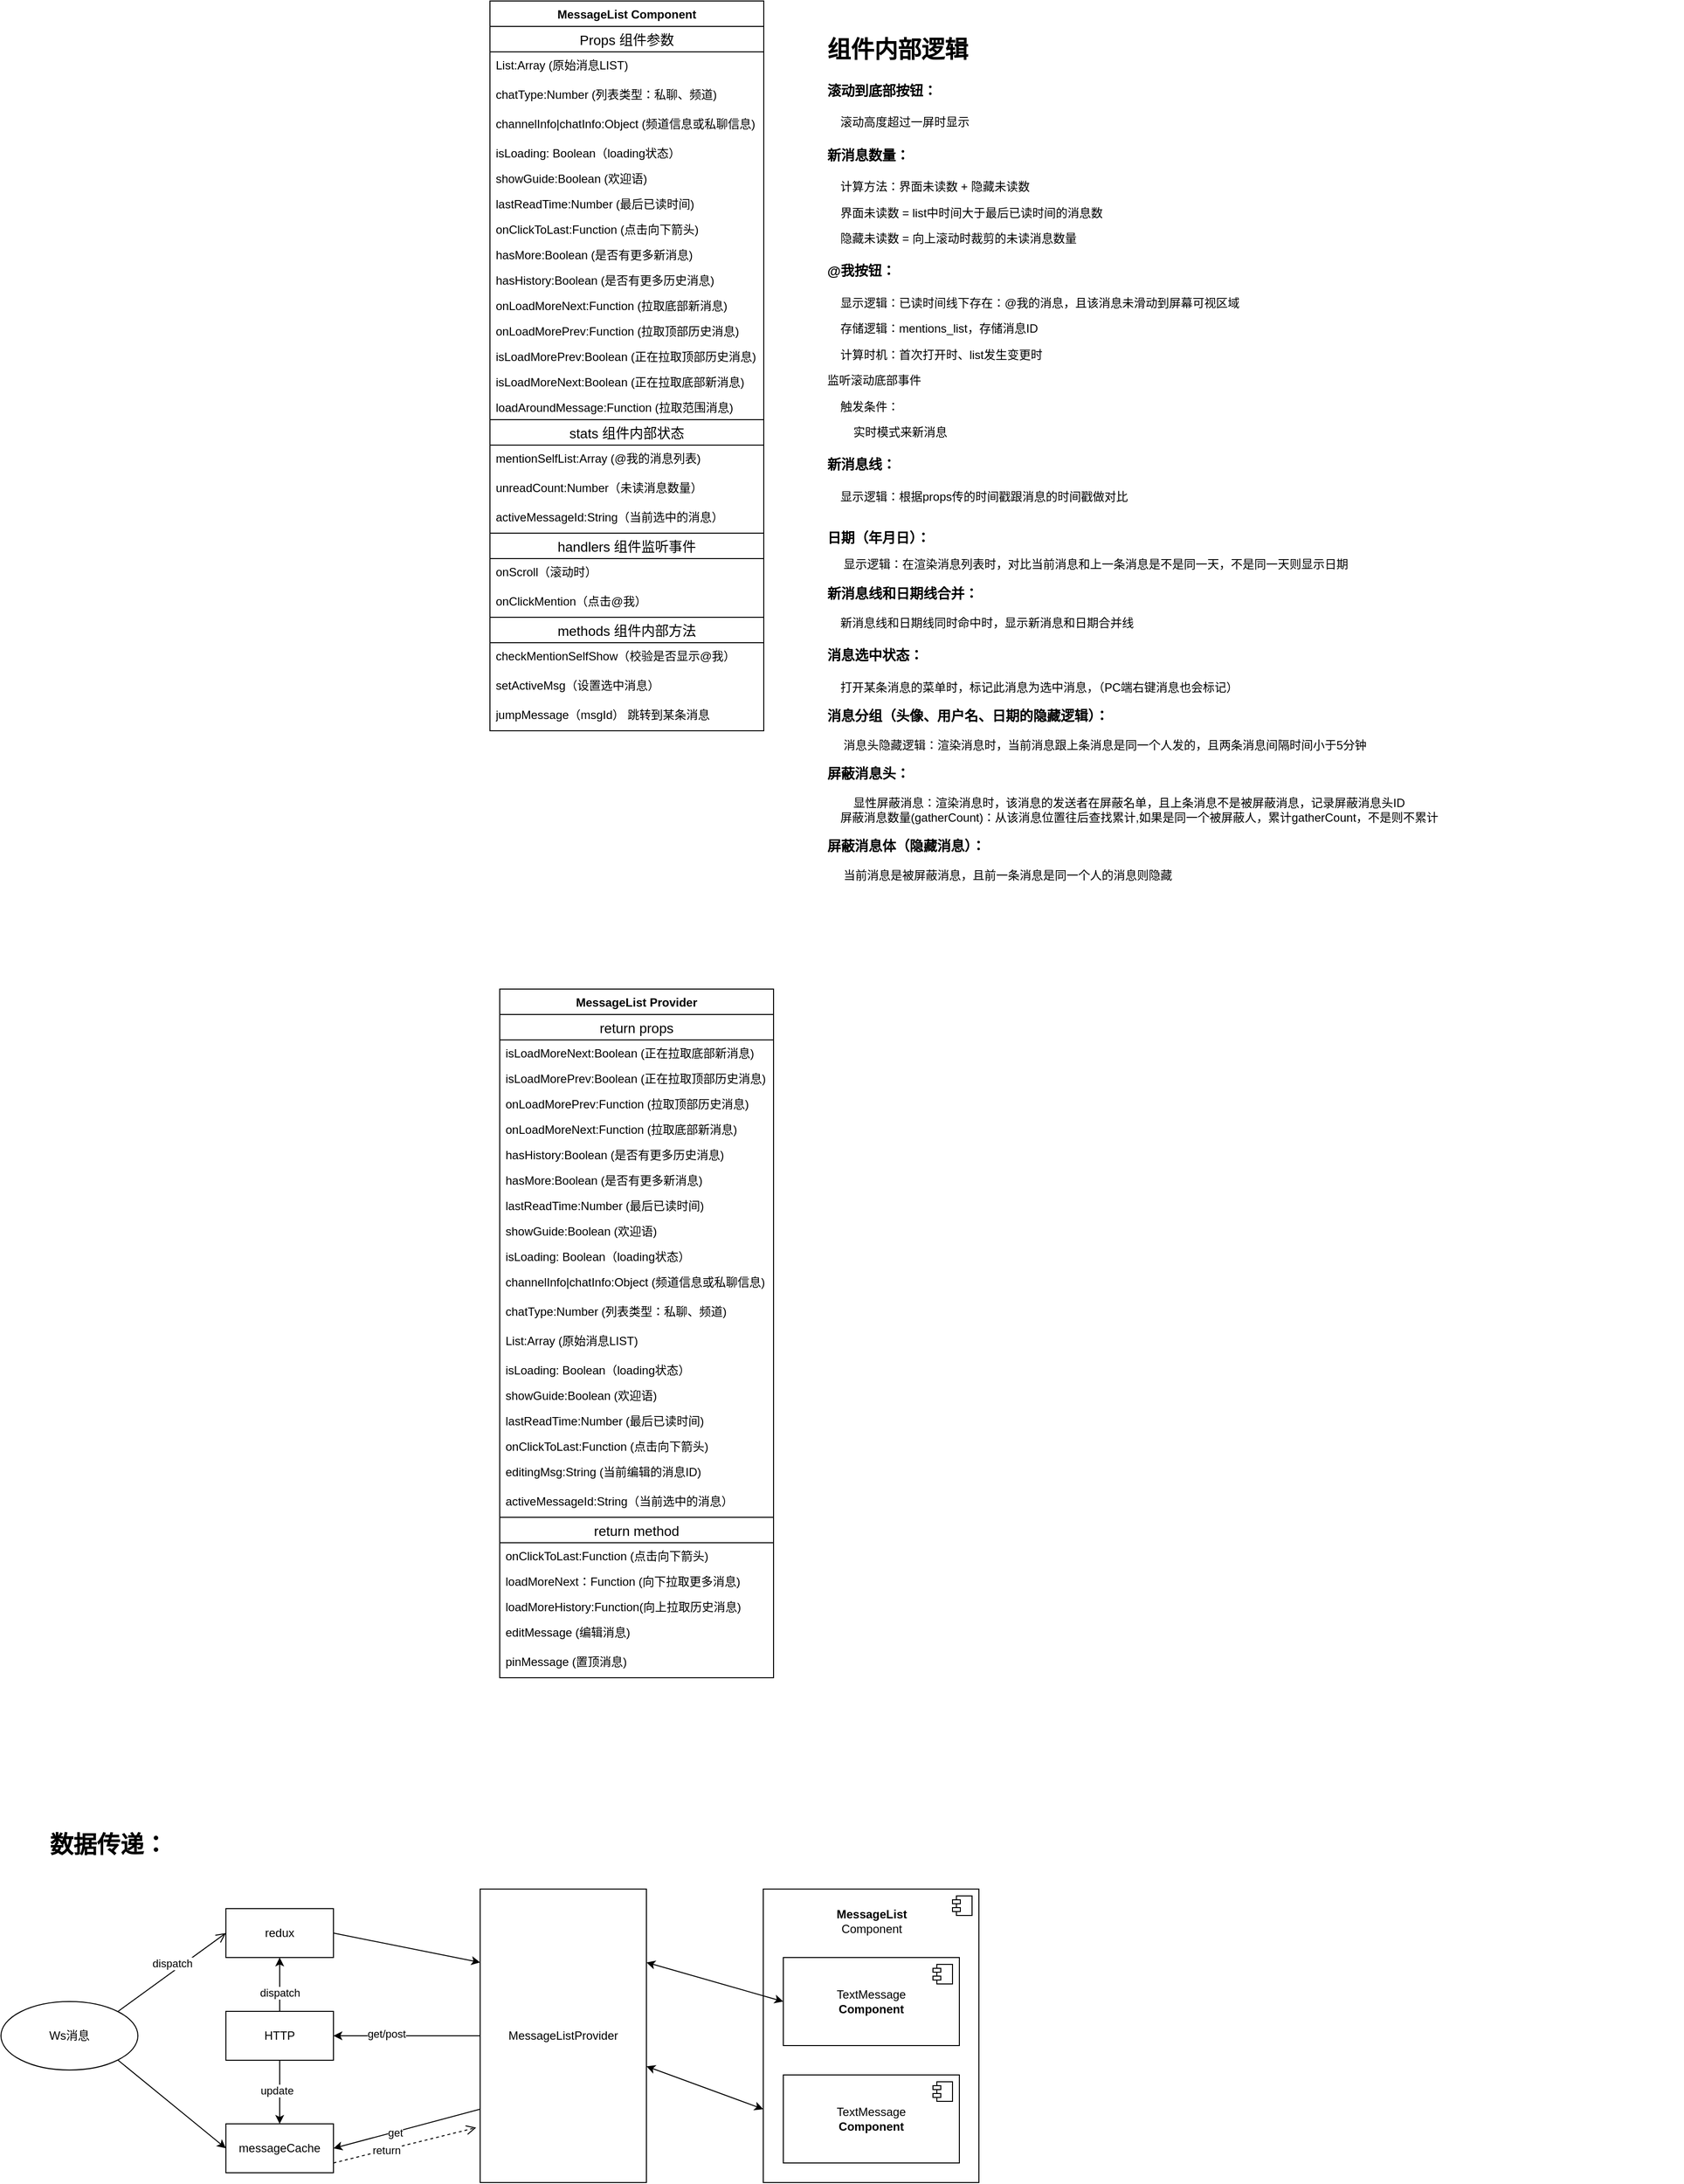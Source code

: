 <mxfile version="23.1.6" type="github">
  <diagram name="第 1 页" id="f7INJ1mIibgS1OLAGRGq">
    <mxGraphModel dx="1740" dy="461" grid="1" gridSize="10" guides="1" tooltips="1" connect="1" arrows="1" fold="1" page="1" pageScale="1" pageWidth="827" pageHeight="1169" math="0" shadow="0">
      <root>
        <mxCell id="0" />
        <mxCell id="1" parent="0" />
        <mxCell id="w1ZklpOtE93hVU6Mlt67-7" value="MessageList Component" style="swimlane;fontStyle=1;align=center;verticalAlign=top;childLayout=stackLayout;horizontal=1;startSize=26;horizontalStack=0;resizeParent=1;resizeParentMax=0;resizeLast=0;collapsible=1;marginBottom=0;whiteSpace=wrap;html=1;" vertex="1" parent="1">
          <mxGeometry x="320" y="90" width="280" height="746" as="geometry" />
        </mxCell>
        <mxCell id="w1ZklpOtE93hVU6Mlt67-15" value="Props 组件参数" style="swimlane;fontStyle=0;childLayout=stackLayout;horizontal=1;startSize=26;horizontalStack=0;resizeParent=1;resizeParentMax=0;resizeLast=0;collapsible=1;marginBottom=0;align=center;fontSize=14;" vertex="1" parent="w1ZklpOtE93hVU6Mlt67-7">
          <mxGeometry y="26" width="280" height="402" as="geometry" />
        </mxCell>
        <mxCell id="w1ZklpOtE93hVU6Mlt67-16" value="List:Array (原始消息LIST)" style="text;strokeColor=none;fillColor=none;spacingLeft=4;spacingRight=4;overflow=hidden;rotatable=0;points=[[0,0.5],[1,0.5]];portConstraint=eastwest;fontSize=12;whiteSpace=wrap;html=1;" vertex="1" parent="w1ZklpOtE93hVU6Mlt67-15">
          <mxGeometry y="26" width="280" height="30" as="geometry" />
        </mxCell>
        <mxCell id="w1ZklpOtE93hVU6Mlt67-60" value="chatType:Number (列表类型：私聊、频道)" style="text;strokeColor=none;fillColor=none;spacingLeft=4;spacingRight=4;overflow=hidden;rotatable=0;points=[[0,0.5],[1,0.5]];portConstraint=eastwest;fontSize=12;whiteSpace=wrap;html=1;" vertex="1" parent="w1ZklpOtE93hVU6Mlt67-15">
          <mxGeometry y="56" width="280" height="30" as="geometry" />
        </mxCell>
        <mxCell id="w1ZklpOtE93hVU6Mlt67-61" value="channelInfo|chatInfo:Object (频道信息或私聊信息)" style="text;strokeColor=none;fillColor=none;spacingLeft=4;spacingRight=4;overflow=hidden;rotatable=0;points=[[0,0.5],[1,0.5]];portConstraint=eastwest;fontSize=12;whiteSpace=wrap;html=1;" vertex="1" parent="w1ZklpOtE93hVU6Mlt67-15">
          <mxGeometry y="86" width="280" height="30" as="geometry" />
        </mxCell>
        <mxCell id="w1ZklpOtE93hVU6Mlt67-11" value="isLoading: Boolean（loading状态）" style="text;strokeColor=none;fillColor=none;align=left;verticalAlign=top;spacingLeft=4;spacingRight=4;overflow=hidden;rotatable=0;points=[[0,0.5],[1,0.5]];portConstraint=eastwest;whiteSpace=wrap;html=1;" vertex="1" parent="w1ZklpOtE93hVU6Mlt67-15">
          <mxGeometry y="116" width="280" height="26" as="geometry" />
        </mxCell>
        <mxCell id="w1ZklpOtE93hVU6Mlt67-27" value="showGuide:Boolean (欢迎语)" style="text;strokeColor=none;fillColor=none;align=left;verticalAlign=top;spacingLeft=4;spacingRight=4;overflow=hidden;rotatable=0;points=[[0,0.5],[1,0.5]];portConstraint=eastwest;whiteSpace=wrap;html=1;" vertex="1" parent="w1ZklpOtE93hVU6Mlt67-15">
          <mxGeometry y="142" width="280" height="26" as="geometry" />
        </mxCell>
        <mxCell id="w1ZklpOtE93hVU6Mlt67-31" value="lastReadTime:Number (最后已读时间)" style="text;strokeColor=none;fillColor=none;align=left;verticalAlign=top;spacingLeft=4;spacingRight=4;overflow=hidden;rotatable=0;points=[[0,0.5],[1,0.5]];portConstraint=eastwest;whiteSpace=wrap;html=1;" vertex="1" parent="w1ZklpOtE93hVU6Mlt67-15">
          <mxGeometry y="168" width="280" height="26" as="geometry" />
        </mxCell>
        <mxCell id="w1ZklpOtE93hVU6Mlt67-28" value="onClickToLast:Function (点击向下箭头)" style="text;strokeColor=none;fillColor=none;align=left;verticalAlign=top;spacingLeft=4;spacingRight=4;overflow=hidden;rotatable=0;points=[[0,0.5],[1,0.5]];portConstraint=eastwest;whiteSpace=wrap;html=1;" vertex="1" parent="w1ZklpOtE93hVU6Mlt67-15">
          <mxGeometry y="194" width="280" height="26" as="geometry" />
        </mxCell>
        <mxCell id="w1ZklpOtE93hVU6Mlt67-50" value="hasMore:Boolean (是否有更多新消息)" style="text;strokeColor=none;fillColor=none;align=left;verticalAlign=top;spacingLeft=4;spacingRight=4;overflow=hidden;rotatable=0;points=[[0,0.5],[1,0.5]];portConstraint=eastwest;whiteSpace=wrap;html=1;" vertex="1" parent="w1ZklpOtE93hVU6Mlt67-15">
          <mxGeometry y="220" width="280" height="26" as="geometry" />
        </mxCell>
        <mxCell id="w1ZklpOtE93hVU6Mlt67-49" value="hasHistory:Boolean (是否有更多历史消息)" style="text;strokeColor=none;fillColor=none;align=left;verticalAlign=top;spacingLeft=4;spacingRight=4;overflow=hidden;rotatable=0;points=[[0,0.5],[1,0.5]];portConstraint=eastwest;whiteSpace=wrap;html=1;" vertex="1" parent="w1ZklpOtE93hVU6Mlt67-15">
          <mxGeometry y="246" width="280" height="26" as="geometry" />
        </mxCell>
        <mxCell id="w1ZklpOtE93hVU6Mlt67-52" value="onLoadMoreNext:Function (拉取底部新消息)" style="text;strokeColor=none;fillColor=none;align=left;verticalAlign=top;spacingLeft=4;spacingRight=4;overflow=hidden;rotatable=0;points=[[0,0.5],[1,0.5]];portConstraint=eastwest;whiteSpace=wrap;html=1;" vertex="1" parent="w1ZklpOtE93hVU6Mlt67-15">
          <mxGeometry y="272" width="280" height="26" as="geometry" />
        </mxCell>
        <mxCell id="w1ZklpOtE93hVU6Mlt67-51" value="onLoadMorePrev:Function (拉取顶部历史消息)" style="text;strokeColor=none;fillColor=none;align=left;verticalAlign=top;spacingLeft=4;spacingRight=4;overflow=hidden;rotatable=0;points=[[0,0.5],[1,0.5]];portConstraint=eastwest;whiteSpace=wrap;html=1;" vertex="1" parent="w1ZklpOtE93hVU6Mlt67-15">
          <mxGeometry y="298" width="280" height="26" as="geometry" />
        </mxCell>
        <mxCell id="w1ZklpOtE93hVU6Mlt67-53" value="isLoadMorePrev:Boolean (正在拉取顶部历史消息)" style="text;strokeColor=none;fillColor=none;align=left;verticalAlign=top;spacingLeft=4;spacingRight=4;overflow=hidden;rotatable=0;points=[[0,0.5],[1,0.5]];portConstraint=eastwest;whiteSpace=wrap;html=1;" vertex="1" parent="w1ZklpOtE93hVU6Mlt67-15">
          <mxGeometry y="324" width="280" height="26" as="geometry" />
        </mxCell>
        <mxCell id="w1ZklpOtE93hVU6Mlt67-54" value="isLoadMoreNext:Boolean (正在拉取底部新消息)" style="text;strokeColor=none;fillColor=none;align=left;verticalAlign=top;spacingLeft=4;spacingRight=4;overflow=hidden;rotatable=0;points=[[0,0.5],[1,0.5]];portConstraint=eastwest;whiteSpace=wrap;html=1;" vertex="1" parent="w1ZklpOtE93hVU6Mlt67-15">
          <mxGeometry y="350" width="280" height="26" as="geometry" />
        </mxCell>
        <mxCell id="w1ZklpOtE93hVU6Mlt67-93" value="loadAroundMessage:Function (拉取范围消息)" style="text;strokeColor=none;fillColor=none;align=left;verticalAlign=top;spacingLeft=4;spacingRight=4;overflow=hidden;rotatable=0;points=[[0,0.5],[1,0.5]];portConstraint=eastwest;whiteSpace=wrap;html=1;" vertex="1" parent="w1ZklpOtE93hVU6Mlt67-15">
          <mxGeometry y="376" width="280" height="26" as="geometry" />
        </mxCell>
        <mxCell id="w1ZklpOtE93hVU6Mlt67-23" value="stats 组件内部状态" style="swimlane;fontStyle=0;childLayout=stackLayout;horizontal=1;startSize=26;horizontalStack=0;resizeParent=1;resizeParentMax=0;resizeLast=0;collapsible=1;marginBottom=0;align=center;fontSize=14;" vertex="1" parent="w1ZklpOtE93hVU6Mlt67-7">
          <mxGeometry y="428" width="280" height="318" as="geometry" />
        </mxCell>
        <mxCell id="w1ZklpOtE93hVU6Mlt67-24" value="mentionSelfList:Array (@我的消息列表)" style="text;strokeColor=none;fillColor=none;spacingLeft=4;spacingRight=4;overflow=hidden;rotatable=0;points=[[0,0.5],[1,0.5]];portConstraint=eastwest;fontSize=12;whiteSpace=wrap;html=1;" vertex="1" parent="w1ZklpOtE93hVU6Mlt67-23">
          <mxGeometry y="26" width="280" height="30" as="geometry" />
        </mxCell>
        <mxCell id="w1ZklpOtE93hVU6Mlt67-25" value="unreadCount:Number（未读消息数量）" style="text;strokeColor=none;fillColor=none;spacingLeft=4;spacingRight=4;overflow=hidden;rotatable=0;points=[[0,0.5],[1,0.5]];portConstraint=eastwest;fontSize=12;whiteSpace=wrap;html=1;" vertex="1" parent="w1ZklpOtE93hVU6Mlt67-23">
          <mxGeometry y="56" width="280" height="30" as="geometry" />
        </mxCell>
        <mxCell id="w1ZklpOtE93hVU6Mlt67-36" value="activeMessageId:String（当前选中的消息）" style="text;strokeColor=none;fillColor=none;spacingLeft=4;spacingRight=4;overflow=hidden;rotatable=0;points=[[0,0.5],[1,0.5]];portConstraint=eastwest;fontSize=12;whiteSpace=wrap;html=1;" vertex="1" parent="w1ZklpOtE93hVU6Mlt67-23">
          <mxGeometry y="86" width="280" height="30" as="geometry" />
        </mxCell>
        <mxCell id="w1ZklpOtE93hVU6Mlt67-32" value="handlers 组件监听事件" style="swimlane;fontStyle=0;childLayout=stackLayout;horizontal=1;startSize=26;horizontalStack=0;resizeParent=1;resizeParentMax=0;resizeLast=0;collapsible=1;marginBottom=0;align=center;fontSize=14;" vertex="1" parent="w1ZklpOtE93hVU6Mlt67-23">
          <mxGeometry y="116" width="280" height="202" as="geometry" />
        </mxCell>
        <mxCell id="w1ZklpOtE93hVU6Mlt67-55" value="onScroll（滚动时）" style="text;strokeColor=none;fillColor=none;spacingLeft=4;spacingRight=4;overflow=hidden;rotatable=0;points=[[0,0.5],[1,0.5]];portConstraint=eastwest;fontSize=12;whiteSpace=wrap;html=1;" vertex="1" parent="w1ZklpOtE93hVU6Mlt67-32">
          <mxGeometry y="26" width="280" height="30" as="geometry" />
        </mxCell>
        <mxCell id="w1ZklpOtE93hVU6Mlt67-56" value="onClickMention（点击@我）" style="text;strokeColor=none;fillColor=none;spacingLeft=4;spacingRight=4;overflow=hidden;rotatable=0;points=[[0,0.5],[1,0.5]];portConstraint=eastwest;fontSize=12;whiteSpace=wrap;html=1;" vertex="1" parent="w1ZklpOtE93hVU6Mlt67-32">
          <mxGeometry y="56" width="280" height="30" as="geometry" />
        </mxCell>
        <mxCell id="w1ZklpOtE93hVU6Mlt67-57" value="methods 组件内部方法" style="swimlane;fontStyle=0;childLayout=stackLayout;horizontal=1;startSize=26;horizontalStack=0;resizeParent=1;resizeParentMax=0;resizeLast=0;collapsible=1;marginBottom=0;align=center;fontSize=14;" vertex="1" parent="w1ZklpOtE93hVU6Mlt67-32">
          <mxGeometry y="86" width="280" height="116" as="geometry" />
        </mxCell>
        <mxCell id="w1ZklpOtE93hVU6Mlt67-58" value="checkMentionSelfShow（校验是否显示@我）" style="text;strokeColor=none;fillColor=none;spacingLeft=4;spacingRight=4;overflow=hidden;rotatable=0;points=[[0,0.5],[1,0.5]];portConstraint=eastwest;fontSize=12;whiteSpace=wrap;html=1;" vertex="1" parent="w1ZklpOtE93hVU6Mlt67-57">
          <mxGeometry y="26" width="280" height="30" as="geometry" />
        </mxCell>
        <mxCell id="w1ZklpOtE93hVU6Mlt67-59" value="setActiveMsg（设置选中消息）" style="text;strokeColor=none;fillColor=none;spacingLeft=4;spacingRight=4;overflow=hidden;rotatable=0;points=[[0,0.5],[1,0.5]];portConstraint=eastwest;fontSize=12;whiteSpace=wrap;html=1;" vertex="1" parent="w1ZklpOtE93hVU6Mlt67-57">
          <mxGeometry y="56" width="280" height="30" as="geometry" />
        </mxCell>
        <mxCell id="w1ZklpOtE93hVU6Mlt67-92" value="jumpMessage（msgId） 跳转到某条消息" style="text;strokeColor=none;fillColor=none;spacingLeft=4;spacingRight=4;overflow=hidden;rotatable=0;points=[[0,0.5],[1,0.5]];portConstraint=eastwest;fontSize=12;whiteSpace=wrap;html=1;" vertex="1" parent="w1ZklpOtE93hVU6Mlt67-57">
          <mxGeometry y="86" width="280" height="30" as="geometry" />
        </mxCell>
        <mxCell id="w1ZklpOtE93hVU6Mlt67-30" value="&lt;h1&gt;组件内部逻辑&lt;br&gt;&lt;/h1&gt;&lt;h2&gt;&lt;b&gt;&lt;font style=&quot;font-size: 14px;&quot;&gt;滚动到底部按钮：&lt;/font&gt;&lt;/b&gt;&lt;/h2&gt;&lt;p&gt;&lt;span style=&quot;&quot;&gt;&lt;span style=&quot;&quot;&gt;&amp;nbsp;&amp;nbsp;&amp;nbsp;&amp;nbsp;&lt;/span&gt;&lt;/span&gt;滚动高度超过一屏时显示&lt;/p&gt;&lt;h2&gt;&lt;font style=&quot;font-size: 14px;&quot;&gt;&lt;b&gt;新消息数量：&lt;/b&gt;&lt;/font&gt;&lt;/h2&gt;&lt;p&gt;&lt;span style=&quot;&quot;&gt;&lt;span style=&quot;&quot;&gt;&amp;nbsp;&amp;nbsp;&amp;nbsp;&amp;nbsp;计算方法：界面未读数 + 隐藏未读数&lt;/span&gt;&lt;/span&gt;&lt;br&gt;&lt;/p&gt;&lt;p&gt;&lt;span style=&quot;&quot;&gt;&lt;span style=&quot;&quot;&gt;&amp;nbsp;&amp;nbsp;&amp;nbsp;&amp;nbsp;&lt;/span&gt;&lt;/span&gt;界面未读数 = list中时间大于最后已读时间的消息数&lt;br&gt;&lt;/p&gt;&lt;p&gt;&lt;span style=&quot;&quot;&gt;&lt;span style=&quot;&quot;&gt;&amp;nbsp;&amp;nbsp;&amp;nbsp;&amp;nbsp;&lt;/span&gt;&lt;/span&gt;隐藏未读数 = 向上滚动时裁剪的未读消息数量&lt;/p&gt;&lt;h2 style=&quot;border-color: var(--border-color);&quot;&gt;&lt;font style=&quot;border-color: var(--border-color); font-size: 14px;&quot;&gt;&lt;b style=&quot;border-color: var(--border-color);&quot;&gt;@我按钮：&lt;/b&gt;&lt;/font&gt;&lt;/h2&gt;&lt;p style=&quot;border-color: var(--border-color);&quot;&gt;&lt;span style=&quot;&quot;&gt;&amp;nbsp;&amp;nbsp;&amp;nbsp;&amp;nbsp;显示逻辑：已读时间线下存在：@我的消息，且该消息未滑动到屏幕可视区域&lt;/span&gt;&lt;/p&gt;&lt;p style=&quot;border-color: var(--border-color);&quot;&gt;&amp;nbsp; &amp;nbsp; 存储逻辑：mentions_list，存储消息ID&lt;/p&gt;&lt;p style=&quot;border-color: var(--border-color);&quot;&gt;&amp;nbsp; &amp;nbsp; 计算时机：首次打开时、list发生变更时&lt;/p&gt;&lt;p style=&quot;border-color: var(--border-color);&quot;&gt;监听滚动底部事件&lt;/p&gt;&lt;p style=&quot;border-color: var(--border-color);&quot;&gt;&amp;nbsp; &amp;nbsp; 触发条件：&lt;/p&gt;&lt;p style=&quot;border-color: var(--border-color);&quot;&gt;&amp;nbsp; &amp;nbsp; &amp;nbsp; &amp;nbsp; 实时模式来新消息&lt;/p&gt;&lt;h2 style=&quot;border-color: var(--border-color);&quot;&gt;&lt;font style=&quot;font-size: 14px;&quot;&gt;新消息线：&lt;/font&gt;&lt;/h2&gt;&lt;div&gt;&lt;span style=&quot;&quot;&gt;&lt;span style=&quot;&quot;&gt;&amp;nbsp;&amp;nbsp;&amp;nbsp;&amp;nbsp;&lt;/span&gt;&lt;/span&gt;显示逻辑：根据props传的时间戳跟消息的时间戳做对比&lt;/div&gt;&lt;div&gt;&lt;br&gt;&lt;/div&gt;&lt;div&gt;&lt;p style=&quot;border-color: var(--border-color);&quot;&gt;&lt;b style=&quot;border-color: var(--border-color);&quot;&gt;&lt;font style=&quot;border-color: var(--border-color); font-size: 14px;&quot;&gt;日期（年月日）：&lt;/font&gt;&lt;/b&gt;&lt;/p&gt;&lt;p style=&quot;border-color: var(--border-color);&quot;&gt;&lt;span style=&quot;&quot;&gt;&amp;nbsp;&amp;nbsp;&amp;nbsp;&amp;nbsp;    &lt;/span&gt;显示逻辑：在渲染消息列表时，对比当前消息和上一条消息是不是同一天，不是同一天则显示日期&lt;/p&gt;&lt;h3 style=&quot;border-color: var(--border-color);&quot;&gt;新消息线和日期线合并：&lt;/h3&gt;&lt;p style=&quot;border-color: var(--border-color);&quot;&gt;&lt;span style=&quot;&quot;&gt;&lt;span style=&quot;&quot;&gt;&amp;nbsp;&amp;nbsp;&amp;nbsp;&amp;nbsp;&lt;/span&gt;&lt;/span&gt;新消息线和日期线同时命中时，显示新消息和日期合并线&lt;/p&gt;&lt;/div&gt;&lt;h2 style=&quot;border-color: var(--border-color);&quot;&gt;&lt;font style=&quot;font-size: 14px;&quot;&gt;消息选中状态：&lt;/font&gt;&lt;/h2&gt;&lt;p style=&quot;border-color: var(--border-color);&quot;&gt;&lt;span style=&quot;&quot;&gt;&lt;span style=&quot;&quot;&gt;&amp;nbsp;&amp;nbsp;&amp;nbsp;&amp;nbsp;&lt;/span&gt;&lt;/span&gt;打开某条消息的菜单时，标记此消息为选中消息，（PC端右键消息也会标记）&lt;/p&gt;&lt;h3 style=&quot;border-color: var(--border-color);&quot;&gt;消息分组（头像、用户名、日期的隐藏逻辑）：&lt;/h3&gt;&lt;p style=&quot;border-color: var(--border-color);&quot;&gt;&lt;span style=&quot;&quot;&gt;&lt;span style=&quot;&quot;&gt;&amp;nbsp;&amp;nbsp;&amp;nbsp;&amp;nbsp;    &lt;/span&gt;&lt;/span&gt;消息头隐藏逻辑：渲染消息时，当前消息跟上条消息是同一个人发的，且两条消息间隔时间小于5分钟&lt;br&gt;&lt;/p&gt;&lt;h3 style=&quot;border-color: var(--border-color);&quot;&gt;屏蔽消息头：&lt;/h3&gt;&lt;div&gt;&amp;nbsp; &amp;nbsp; &amp;nbsp; &amp;nbsp; 显性屏蔽消息：渲染消息时，该消息的发送者在屏蔽名单，且上条消息不是被屏蔽消息，记录屏蔽消息头ID&lt;/div&gt;&lt;div&gt;&lt;span style=&quot;&quot;&gt;&lt;span style=&quot;&quot;&gt;&amp;nbsp;&amp;nbsp;&amp;nbsp;&amp;nbsp;&lt;/span&gt;&lt;/span&gt;屏蔽消息数量(gatherCount)&lt;span style=&quot;background-color: initial;&quot;&gt;：从该消息位置往后查找累计,如果是同一个被屏蔽人，累计gatherCount，不是则不累计&lt;/span&gt;&lt;/div&gt;&lt;h3 style=&quot;border-color: var(--border-color);&quot;&gt;屏蔽消息体（隐藏消息）：&lt;/h3&gt;&lt;div&gt;&lt;span style=&quot;&quot;&gt;&lt;span style=&quot;&quot;&gt;&amp;nbsp;&amp;nbsp;&amp;nbsp;&amp;nbsp;    &lt;/span&gt;&lt;/span&gt;当前消息是被屏蔽消息，且前一条消息是同一个人的消息则隐藏&lt;br&gt;&lt;/div&gt;&lt;p style=&quot;border-color: var(--border-color);&quot;&gt;&lt;br&gt;&lt;/p&gt;" style="text;html=1;spacing=5;spacingTop=-20;whiteSpace=wrap;overflow=hidden;rounded=0;" vertex="1" parent="1">
          <mxGeometry x="660" y="120" width="880" height="1150" as="geometry" />
        </mxCell>
        <mxCell id="w1ZklpOtE93hVU6Mlt67-37" value="MessageList Provider" style="swimlane;fontStyle=1;align=center;verticalAlign=top;childLayout=stackLayout;horizontal=1;startSize=26;horizontalStack=0;resizeParent=1;resizeParentMax=0;resizeLast=0;collapsible=1;marginBottom=0;whiteSpace=wrap;html=1;" vertex="1" parent="1">
          <mxGeometry x="330" y="1100" width="280" height="704" as="geometry" />
        </mxCell>
        <mxCell id="w1ZklpOtE93hVU6Mlt67-38" value="return props" style="swimlane;fontStyle=0;childLayout=stackLayout;horizontal=1;startSize=26;horizontalStack=0;resizeParent=1;resizeParentMax=0;resizeLast=0;collapsible=1;marginBottom=0;align=center;fontSize=14;" vertex="1" parent="w1ZklpOtE93hVU6Mlt67-37">
          <mxGeometry y="26" width="280" height="514" as="geometry" />
        </mxCell>
        <mxCell id="w1ZklpOtE93hVU6Mlt67-90" value="isLoadMoreNext:Boolean (正在拉取底部新消息)" style="text;strokeColor=none;fillColor=none;align=left;verticalAlign=top;spacingLeft=4;spacingRight=4;overflow=hidden;rotatable=0;points=[[0,0.5],[1,0.5]];portConstraint=eastwest;whiteSpace=wrap;html=1;" vertex="1" parent="w1ZklpOtE93hVU6Mlt67-38">
          <mxGeometry y="26" width="280" height="26" as="geometry" />
        </mxCell>
        <mxCell id="w1ZklpOtE93hVU6Mlt67-89" value="isLoadMorePrev:Boolean (正在拉取顶部历史消息)" style="text;strokeColor=none;fillColor=none;align=left;verticalAlign=top;spacingLeft=4;spacingRight=4;overflow=hidden;rotatable=0;points=[[0,0.5],[1,0.5]];portConstraint=eastwest;whiteSpace=wrap;html=1;" vertex="1" parent="w1ZklpOtE93hVU6Mlt67-38">
          <mxGeometry y="52" width="280" height="26" as="geometry" />
        </mxCell>
        <mxCell id="w1ZklpOtE93hVU6Mlt67-88" value="onLoadMorePrev:Function (拉取顶部历史消息)" style="text;strokeColor=none;fillColor=none;align=left;verticalAlign=top;spacingLeft=4;spacingRight=4;overflow=hidden;rotatable=0;points=[[0,0.5],[1,0.5]];portConstraint=eastwest;whiteSpace=wrap;html=1;" vertex="1" parent="w1ZklpOtE93hVU6Mlt67-38">
          <mxGeometry y="78" width="280" height="26" as="geometry" />
        </mxCell>
        <mxCell id="w1ZklpOtE93hVU6Mlt67-87" value="onLoadMoreNext:Function (拉取底部新消息)" style="text;strokeColor=none;fillColor=none;align=left;verticalAlign=top;spacingLeft=4;spacingRight=4;overflow=hidden;rotatable=0;points=[[0,0.5],[1,0.5]];portConstraint=eastwest;whiteSpace=wrap;html=1;" vertex="1" parent="w1ZklpOtE93hVU6Mlt67-38">
          <mxGeometry y="104" width="280" height="26" as="geometry" />
        </mxCell>
        <mxCell id="w1ZklpOtE93hVU6Mlt67-86" value="hasHistory:Boolean (是否有更多历史消息)" style="text;strokeColor=none;fillColor=none;align=left;verticalAlign=top;spacingLeft=4;spacingRight=4;overflow=hidden;rotatable=0;points=[[0,0.5],[1,0.5]];portConstraint=eastwest;whiteSpace=wrap;html=1;" vertex="1" parent="w1ZklpOtE93hVU6Mlt67-38">
          <mxGeometry y="130" width="280" height="26" as="geometry" />
        </mxCell>
        <mxCell id="w1ZklpOtE93hVU6Mlt67-85" value="hasMore:Boolean (是否有更多新消息)" style="text;strokeColor=none;fillColor=none;align=left;verticalAlign=top;spacingLeft=4;spacingRight=4;overflow=hidden;rotatable=0;points=[[0,0.5],[1,0.5]];portConstraint=eastwest;whiteSpace=wrap;html=1;" vertex="1" parent="w1ZklpOtE93hVU6Mlt67-38">
          <mxGeometry y="156" width="280" height="26" as="geometry" />
        </mxCell>
        <mxCell id="w1ZklpOtE93hVU6Mlt67-83" value="lastReadTime:Number (最后已读时间)" style="text;strokeColor=none;fillColor=none;align=left;verticalAlign=top;spacingLeft=4;spacingRight=4;overflow=hidden;rotatable=0;points=[[0,0.5],[1,0.5]];portConstraint=eastwest;whiteSpace=wrap;html=1;" vertex="1" parent="w1ZklpOtE93hVU6Mlt67-38">
          <mxGeometry y="182" width="280" height="26" as="geometry" />
        </mxCell>
        <mxCell id="w1ZklpOtE93hVU6Mlt67-82" value="showGuide:Boolean (欢迎语)" style="text;strokeColor=none;fillColor=none;align=left;verticalAlign=top;spacingLeft=4;spacingRight=4;overflow=hidden;rotatable=0;points=[[0,0.5],[1,0.5]];portConstraint=eastwest;whiteSpace=wrap;html=1;" vertex="1" parent="w1ZklpOtE93hVU6Mlt67-38">
          <mxGeometry y="208" width="280" height="26" as="geometry" />
        </mxCell>
        <mxCell id="w1ZklpOtE93hVU6Mlt67-81" value="isLoading: Boolean（loading状态）" style="text;strokeColor=none;fillColor=none;align=left;verticalAlign=top;spacingLeft=4;spacingRight=4;overflow=hidden;rotatable=0;points=[[0,0.5],[1,0.5]];portConstraint=eastwest;whiteSpace=wrap;html=1;" vertex="1" parent="w1ZklpOtE93hVU6Mlt67-38">
          <mxGeometry y="234" width="280" height="26" as="geometry" />
        </mxCell>
        <mxCell id="w1ZklpOtE93hVU6Mlt67-80" value="channelInfo|chatInfo:Object (频道信息或私聊信息)" style="text;strokeColor=none;fillColor=none;spacingLeft=4;spacingRight=4;overflow=hidden;rotatable=0;points=[[0,0.5],[1,0.5]];portConstraint=eastwest;fontSize=12;whiteSpace=wrap;html=1;" vertex="1" parent="w1ZklpOtE93hVU6Mlt67-38">
          <mxGeometry y="260" width="280" height="30" as="geometry" />
        </mxCell>
        <mxCell id="w1ZklpOtE93hVU6Mlt67-79" value="chatType:Number (列表类型：私聊、频道)" style="text;strokeColor=none;fillColor=none;spacingLeft=4;spacingRight=4;overflow=hidden;rotatable=0;points=[[0,0.5],[1,0.5]];portConstraint=eastwest;fontSize=12;whiteSpace=wrap;html=1;" vertex="1" parent="w1ZklpOtE93hVU6Mlt67-38">
          <mxGeometry y="290" width="280" height="30" as="geometry" />
        </mxCell>
        <mxCell id="w1ZklpOtE93hVU6Mlt67-78" value="List:Array (原始消息LIST)" style="text;strokeColor=none;fillColor=none;spacingLeft=4;spacingRight=4;overflow=hidden;rotatable=0;points=[[0,0.5],[1,0.5]];portConstraint=eastwest;fontSize=12;whiteSpace=wrap;html=1;" vertex="1" parent="w1ZklpOtE93hVU6Mlt67-38">
          <mxGeometry y="320" width="280" height="30" as="geometry" />
        </mxCell>
        <mxCell id="w1ZklpOtE93hVU6Mlt67-40" value="isLoading: Boolean（loading状态）" style="text;strokeColor=none;fillColor=none;align=left;verticalAlign=top;spacingLeft=4;spacingRight=4;overflow=hidden;rotatable=0;points=[[0,0.5],[1,0.5]];portConstraint=eastwest;whiteSpace=wrap;html=1;" vertex="1" parent="w1ZklpOtE93hVU6Mlt67-38">
          <mxGeometry y="350" width="280" height="26" as="geometry" />
        </mxCell>
        <mxCell id="w1ZklpOtE93hVU6Mlt67-41" value="showGuide:Boolean (欢迎语)" style="text;strokeColor=none;fillColor=none;align=left;verticalAlign=top;spacingLeft=4;spacingRight=4;overflow=hidden;rotatable=0;points=[[0,0.5],[1,0.5]];portConstraint=eastwest;whiteSpace=wrap;html=1;" vertex="1" parent="w1ZklpOtE93hVU6Mlt67-38">
          <mxGeometry y="376" width="280" height="26" as="geometry" />
        </mxCell>
        <mxCell id="w1ZklpOtE93hVU6Mlt67-42" value="lastReadTime:Number (最后已读时间)" style="text;strokeColor=none;fillColor=none;align=left;verticalAlign=top;spacingLeft=4;spacingRight=4;overflow=hidden;rotatable=0;points=[[0,0.5],[1,0.5]];portConstraint=eastwest;whiteSpace=wrap;html=1;" vertex="1" parent="w1ZklpOtE93hVU6Mlt67-38">
          <mxGeometry y="402" width="280" height="26" as="geometry" />
        </mxCell>
        <mxCell id="w1ZklpOtE93hVU6Mlt67-43" value="onClickToLast:Function (点击向下箭头)" style="text;strokeColor=none;fillColor=none;align=left;verticalAlign=top;spacingLeft=4;spacingRight=4;overflow=hidden;rotatable=0;points=[[0,0.5],[1,0.5]];portConstraint=eastwest;whiteSpace=wrap;html=1;" vertex="1" parent="w1ZklpOtE93hVU6Mlt67-38">
          <mxGeometry y="428" width="280" height="26" as="geometry" />
        </mxCell>
        <mxCell id="w1ZklpOtE93hVU6Mlt67-46" value="editingMsg:String (当前编辑的消息ID)" style="text;strokeColor=none;fillColor=none;spacingLeft=4;spacingRight=4;overflow=hidden;rotatable=0;points=[[0,0.5],[1,0.5]];portConstraint=eastwest;fontSize=12;whiteSpace=wrap;html=1;" vertex="1" parent="w1ZklpOtE93hVU6Mlt67-38">
          <mxGeometry y="454" width="280" height="30" as="geometry" />
        </mxCell>
        <mxCell id="w1ZklpOtE93hVU6Mlt67-47" value="activeMessageId:String（当前选中的消息）" style="text;strokeColor=none;fillColor=none;spacingLeft=4;spacingRight=4;overflow=hidden;rotatable=0;points=[[0,0.5],[1,0.5]];portConstraint=eastwest;fontSize=12;whiteSpace=wrap;html=1;" vertex="1" parent="w1ZklpOtE93hVU6Mlt67-38">
          <mxGeometry y="484" width="280" height="30" as="geometry" />
        </mxCell>
        <mxCell id="w1ZklpOtE93hVU6Mlt67-44" value="return method" style="swimlane;fontStyle=0;childLayout=stackLayout;horizontal=1;startSize=26;horizontalStack=0;resizeParent=1;resizeParentMax=0;resizeLast=0;collapsible=1;marginBottom=0;align=center;fontSize=14;" vertex="1" parent="w1ZklpOtE93hVU6Mlt67-37">
          <mxGeometry y="540" width="280" height="164" as="geometry" />
        </mxCell>
        <mxCell id="w1ZklpOtE93hVU6Mlt67-91" value="onClickToLast:Function (点击向下箭头)" style="text;strokeColor=none;fillColor=none;align=left;verticalAlign=top;spacingLeft=4;spacingRight=4;overflow=hidden;rotatable=0;points=[[0,0.5],[1,0.5]];portConstraint=eastwest;whiteSpace=wrap;html=1;" vertex="1" parent="w1ZklpOtE93hVU6Mlt67-44">
          <mxGeometry y="26" width="280" height="26" as="geometry" />
        </mxCell>
        <mxCell id="w1ZklpOtE93hVU6Mlt67-94" value="loadMoreNext：Function (向下拉取更多消息)" style="text;strokeColor=none;fillColor=none;align=left;verticalAlign=top;spacingLeft=4;spacingRight=4;overflow=hidden;rotatable=0;points=[[0,0.5],[1,0.5]];portConstraint=eastwest;whiteSpace=wrap;html=1;" vertex="1" parent="w1ZklpOtE93hVU6Mlt67-44">
          <mxGeometry y="52" width="280" height="26" as="geometry" />
        </mxCell>
        <mxCell id="w1ZklpOtE93hVU6Mlt67-95" value="loadMoreHistory:Function(向上拉取历史消息)" style="text;strokeColor=none;fillColor=none;align=left;verticalAlign=top;spacingLeft=4;spacingRight=4;overflow=hidden;rotatable=0;points=[[0,0.5],[1,0.5]];portConstraint=eastwest;whiteSpace=wrap;html=1;" vertex="1" parent="w1ZklpOtE93hVU6Mlt67-44">
          <mxGeometry y="78" width="280" height="26" as="geometry" />
        </mxCell>
        <mxCell id="w1ZklpOtE93hVU6Mlt67-127" value="editMessage (编辑消息)" style="text;strokeColor=none;fillColor=none;spacingLeft=4;spacingRight=4;overflow=hidden;rotatable=0;points=[[0,0.5],[1,0.5]];portConstraint=eastwest;fontSize=12;whiteSpace=wrap;html=1;" vertex="1" parent="w1ZklpOtE93hVU6Mlt67-44">
          <mxGeometry y="104" width="280" height="30" as="geometry" />
        </mxCell>
        <mxCell id="w1ZklpOtE93hVU6Mlt67-45" value="pinMessage (置顶消息)" style="text;strokeColor=none;fillColor=none;spacingLeft=4;spacingRight=4;overflow=hidden;rotatable=0;points=[[0,0.5],[1,0.5]];portConstraint=eastwest;fontSize=12;whiteSpace=wrap;html=1;" vertex="1" parent="w1ZklpOtE93hVU6Mlt67-44">
          <mxGeometry y="134" width="280" height="30" as="geometry" />
        </mxCell>
        <mxCell id="w1ZklpOtE93hVU6Mlt67-116" value="" style="rounded=0;orthogonalLoop=1;jettySize=auto;html=1;startArrow=classic;startFill=1;exitX=0;exitY=0.75;exitDx=0;exitDy=0;" edge="1" parent="1" source="w1ZklpOtE93hVU6Mlt67-106" target="w1ZklpOtE93hVU6Mlt67-114">
          <mxGeometry relative="1" as="geometry" />
        </mxCell>
        <mxCell id="w1ZklpOtE93hVU6Mlt67-106" value="" style="html=1;dropTarget=0;whiteSpace=wrap;" vertex="1" parent="1">
          <mxGeometry x="599.5" y="2020" width="220.5" height="300" as="geometry" />
        </mxCell>
        <mxCell id="w1ZklpOtE93hVU6Mlt67-107" value="" style="shape=module;jettyWidth=8;jettyHeight=4;" vertex="1" parent="w1ZklpOtE93hVU6Mlt67-106">
          <mxGeometry x="1" width="20" height="20" relative="1" as="geometry">
            <mxPoint x="-27" y="7" as="offset" />
          </mxGeometry>
        </mxCell>
        <mxCell id="w1ZklpOtE93hVU6Mlt67-109" value="MessageList&lt;br style=&quot;border-color: var(--border-color); font-weight: 400;&quot;&gt;&lt;span style=&quot;font-weight: 400;&quot;&gt;Component&lt;/span&gt;" style="text;align=center;fontStyle=1;verticalAlign=middle;spacingLeft=3;spacingRight=3;strokeColor=none;rotatable=0;points=[[0,0.5],[1,0.5]];portConstraint=eastwest;html=1;" vertex="1" parent="1">
          <mxGeometry x="669.75" y="2040" width="80" height="26" as="geometry" />
        </mxCell>
        <mxCell id="w1ZklpOtE93hVU6Mlt67-115" style="rounded=0;orthogonalLoop=1;jettySize=auto;html=1;exitX=0;exitY=0.5;exitDx=0;exitDy=0;entryX=1;entryY=0.25;entryDx=0;entryDy=0;startArrow=classic;startFill=1;" edge="1" parent="1" source="w1ZklpOtE93hVU6Mlt67-110" target="w1ZklpOtE93hVU6Mlt67-114">
          <mxGeometry relative="1" as="geometry" />
        </mxCell>
        <mxCell id="w1ZklpOtE93hVU6Mlt67-110" value="TextMessage&lt;br&gt;&lt;b&gt;Component&lt;/b&gt;" style="html=1;dropTarget=0;whiteSpace=wrap;" vertex="1" parent="1">
          <mxGeometry x="620" y="2090" width="180" height="90" as="geometry" />
        </mxCell>
        <mxCell id="w1ZklpOtE93hVU6Mlt67-111" value="" style="shape=module;jettyWidth=8;jettyHeight=4;" vertex="1" parent="w1ZklpOtE93hVU6Mlt67-110">
          <mxGeometry x="1" width="20" height="20" relative="1" as="geometry">
            <mxPoint x="-27" y="7" as="offset" />
          </mxGeometry>
        </mxCell>
        <mxCell id="w1ZklpOtE93hVU6Mlt67-112" value="TextMessage&lt;br&gt;&lt;b&gt;Component&lt;/b&gt;" style="html=1;dropTarget=0;whiteSpace=wrap;" vertex="1" parent="1">
          <mxGeometry x="620" y="2210" width="180" height="90" as="geometry" />
        </mxCell>
        <mxCell id="w1ZklpOtE93hVU6Mlt67-113" value="" style="shape=module;jettyWidth=8;jettyHeight=4;" vertex="1" parent="w1ZklpOtE93hVU6Mlt67-112">
          <mxGeometry x="1" width="20" height="20" relative="1" as="geometry">
            <mxPoint x="-27" y="7" as="offset" />
          </mxGeometry>
        </mxCell>
        <mxCell id="w1ZklpOtE93hVU6Mlt67-143" style="edgeStyle=none;rounded=0;orthogonalLoop=1;jettySize=auto;html=1;exitX=0;exitY=0.5;exitDx=0;exitDy=0;entryX=1;entryY=0.5;entryDx=0;entryDy=0;" edge="1" parent="1" source="w1ZklpOtE93hVU6Mlt67-114" target="w1ZklpOtE93hVU6Mlt67-140">
          <mxGeometry relative="1" as="geometry" />
        </mxCell>
        <mxCell id="w1ZklpOtE93hVU6Mlt67-149" value="get/post" style="edgeLabel;html=1;align=center;verticalAlign=middle;resizable=0;points=[];" vertex="1" connectable="0" parent="w1ZklpOtE93hVU6Mlt67-143">
          <mxGeometry x="0.286" y="-2" relative="1" as="geometry">
            <mxPoint as="offset" />
          </mxGeometry>
        </mxCell>
        <mxCell id="w1ZklpOtE93hVU6Mlt67-114" value="MessageListProvider" style="html=1;whiteSpace=wrap;" vertex="1" parent="1">
          <mxGeometry x="310" y="2020" width="170" height="300" as="geometry" />
        </mxCell>
        <mxCell id="w1ZklpOtE93hVU6Mlt67-130" style="edgeStyle=none;rounded=0;orthogonalLoop=1;jettySize=auto;html=1;exitX=1;exitY=1;exitDx=0;exitDy=0;entryX=0;entryY=0.5;entryDx=0;entryDy=0;" edge="1" parent="1" source="w1ZklpOtE93hVU6Mlt67-128" target="w1ZklpOtE93hVU6Mlt67-133">
          <mxGeometry relative="1" as="geometry" />
        </mxCell>
        <mxCell id="w1ZklpOtE93hVU6Mlt67-128" value="Ws消息" style="ellipse;whiteSpace=wrap;html=1;" vertex="1" parent="1">
          <mxGeometry x="-180" y="2135" width="140" height="70" as="geometry" />
        </mxCell>
        <mxCell id="w1ZklpOtE93hVU6Mlt67-131" value="redux" style="html=1;whiteSpace=wrap;" vertex="1" parent="1">
          <mxGeometry x="50" y="2040" width="110" height="50" as="geometry" />
        </mxCell>
        <mxCell id="w1ZklpOtE93hVU6Mlt67-135" style="edgeStyle=none;rounded=0;orthogonalLoop=1;jettySize=auto;html=1;exitX=1;exitY=0.5;exitDx=0;exitDy=0;entryX=0;entryY=0.75;entryDx=0;entryDy=0;startArrow=classic;startFill=1;endArrow=none;endFill=0;" edge="1" parent="1" source="w1ZklpOtE93hVU6Mlt67-133" target="w1ZklpOtE93hVU6Mlt67-114">
          <mxGeometry relative="1" as="geometry" />
        </mxCell>
        <mxCell id="w1ZklpOtE93hVU6Mlt67-137" value="get" style="edgeLabel;html=1;align=center;verticalAlign=middle;resizable=0;points=[];" vertex="1" connectable="0" parent="w1ZklpOtE93hVU6Mlt67-135">
          <mxGeometry x="-0.17" relative="1" as="geometry">
            <mxPoint as="offset" />
          </mxGeometry>
        </mxCell>
        <mxCell id="w1ZklpOtE93hVU6Mlt67-133" value="messageCache" style="html=1;whiteSpace=wrap;" vertex="1" parent="1">
          <mxGeometry x="50" y="2260" width="110" height="50" as="geometry" />
        </mxCell>
        <mxCell id="w1ZklpOtE93hVU6Mlt67-134" style="edgeStyle=none;rounded=0;orthogonalLoop=1;jettySize=auto;html=1;exitX=1;exitY=0.5;exitDx=0;exitDy=0;entryX=0;entryY=0.25;entryDx=0;entryDy=0;startArrow=none;startFill=0;" edge="1" parent="1" source="w1ZklpOtE93hVU6Mlt67-131" target="w1ZklpOtE93hVU6Mlt67-114">
          <mxGeometry relative="1" as="geometry" />
        </mxCell>
        <mxCell id="w1ZklpOtE93hVU6Mlt67-136" value="dispatch" style="html=1;verticalAlign=bottom;startArrow=none;startFill=0;endArrow=open;startSize=6;endSize=8;curved=0;rounded=0;entryX=0;entryY=0.5;entryDx=0;entryDy=0;exitX=1;exitY=0;exitDx=0;exitDy=0;" edge="1" parent="1" source="w1ZklpOtE93hVU6Mlt67-128" target="w1ZklpOtE93hVU6Mlt67-131">
          <mxGeometry width="80" relative="1" as="geometry">
            <mxPoint x="-30" y="2110" as="sourcePoint" />
            <mxPoint x="-120" y="2310" as="targetPoint" />
          </mxGeometry>
        </mxCell>
        <mxCell id="w1ZklpOtE93hVU6Mlt67-141" style="edgeStyle=none;rounded=0;orthogonalLoop=1;jettySize=auto;html=1;exitX=0.5;exitY=0;exitDx=0;exitDy=0;entryX=0.5;entryY=1;entryDx=0;entryDy=0;" edge="1" parent="1" source="w1ZklpOtE93hVU6Mlt67-140" target="w1ZklpOtE93hVU6Mlt67-131">
          <mxGeometry relative="1" as="geometry" />
        </mxCell>
        <mxCell id="w1ZklpOtE93hVU6Mlt67-144" value="dispatch" style="edgeLabel;html=1;align=center;verticalAlign=middle;resizable=0;points=[];" vertex="1" connectable="0" parent="w1ZklpOtE93hVU6Mlt67-141">
          <mxGeometry x="-0.288" relative="1" as="geometry">
            <mxPoint as="offset" />
          </mxGeometry>
        </mxCell>
        <mxCell id="w1ZklpOtE93hVU6Mlt67-142" style="edgeStyle=none;rounded=0;orthogonalLoop=1;jettySize=auto;html=1;exitX=0.5;exitY=1;exitDx=0;exitDy=0;entryX=0.5;entryY=0;entryDx=0;entryDy=0;" edge="1" parent="1" source="w1ZklpOtE93hVU6Mlt67-140" target="w1ZklpOtE93hVU6Mlt67-133">
          <mxGeometry relative="1" as="geometry" />
        </mxCell>
        <mxCell id="w1ZklpOtE93hVU6Mlt67-145" value="update" style="edgeLabel;html=1;align=center;verticalAlign=middle;resizable=0;points=[];" vertex="1" connectable="0" parent="w1ZklpOtE93hVU6Mlt67-142">
          <mxGeometry x="-0.064" y="-3" relative="1" as="geometry">
            <mxPoint as="offset" />
          </mxGeometry>
        </mxCell>
        <mxCell id="w1ZklpOtE93hVU6Mlt67-140" value="HTTP" style="html=1;whiteSpace=wrap;" vertex="1" parent="1">
          <mxGeometry x="50" y="2145" width="110" height="50" as="geometry" />
        </mxCell>
        <mxCell id="w1ZklpOtE93hVU6Mlt67-147" value="" style="html=1;verticalAlign=bottom;endArrow=open;dashed=1;endSize=8;curved=0;rounded=0;entryX=-0.024;entryY=0.813;entryDx=0;entryDy=0;entryPerimeter=0;" edge="1" parent="1" target="w1ZklpOtE93hVU6Mlt67-114">
          <mxGeometry relative="1" as="geometry">
            <mxPoint x="160" y="2300" as="sourcePoint" />
            <mxPoint x="-130" y="2350" as="targetPoint" />
          </mxGeometry>
        </mxCell>
        <mxCell id="w1ZklpOtE93hVU6Mlt67-148" value="return" style="edgeLabel;html=1;align=center;verticalAlign=middle;resizable=0;points=[];" vertex="1" connectable="0" parent="w1ZklpOtE93hVU6Mlt67-147">
          <mxGeometry x="-0.267" relative="1" as="geometry">
            <mxPoint as="offset" />
          </mxGeometry>
        </mxCell>
        <mxCell id="w1ZklpOtE93hVU6Mlt67-150" value="&lt;h1&gt;数据传递：&lt;/h1&gt;" style="text;html=1;align=center;verticalAlign=middle;whiteSpace=wrap;rounded=0;" vertex="1" parent="1">
          <mxGeometry x="-140" y="1960" width="140" height="30" as="geometry" />
        </mxCell>
      </root>
    </mxGraphModel>
  </diagram>
</mxfile>
